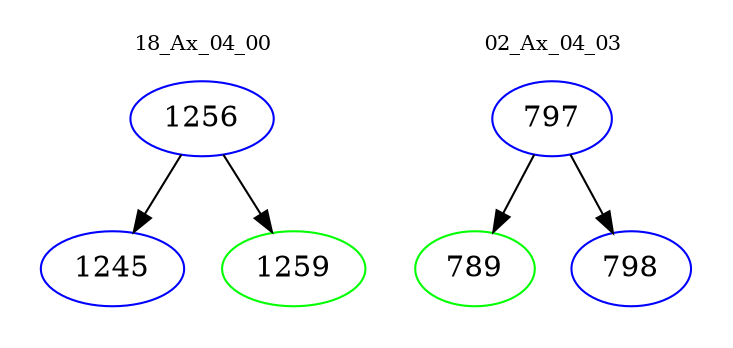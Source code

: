 digraph{
subgraph cluster_0 {
color = white
label = "18_Ax_04_00";
fontsize=10;
T0_1256 [label="1256", color="blue"]
T0_1256 -> T0_1245 [color="black"]
T0_1245 [label="1245", color="blue"]
T0_1256 -> T0_1259 [color="black"]
T0_1259 [label="1259", color="green"]
}
subgraph cluster_1 {
color = white
label = "02_Ax_04_03";
fontsize=10;
T1_797 [label="797", color="blue"]
T1_797 -> T1_789 [color="black"]
T1_789 [label="789", color="green"]
T1_797 -> T1_798 [color="black"]
T1_798 [label="798", color="blue"]
}
}
